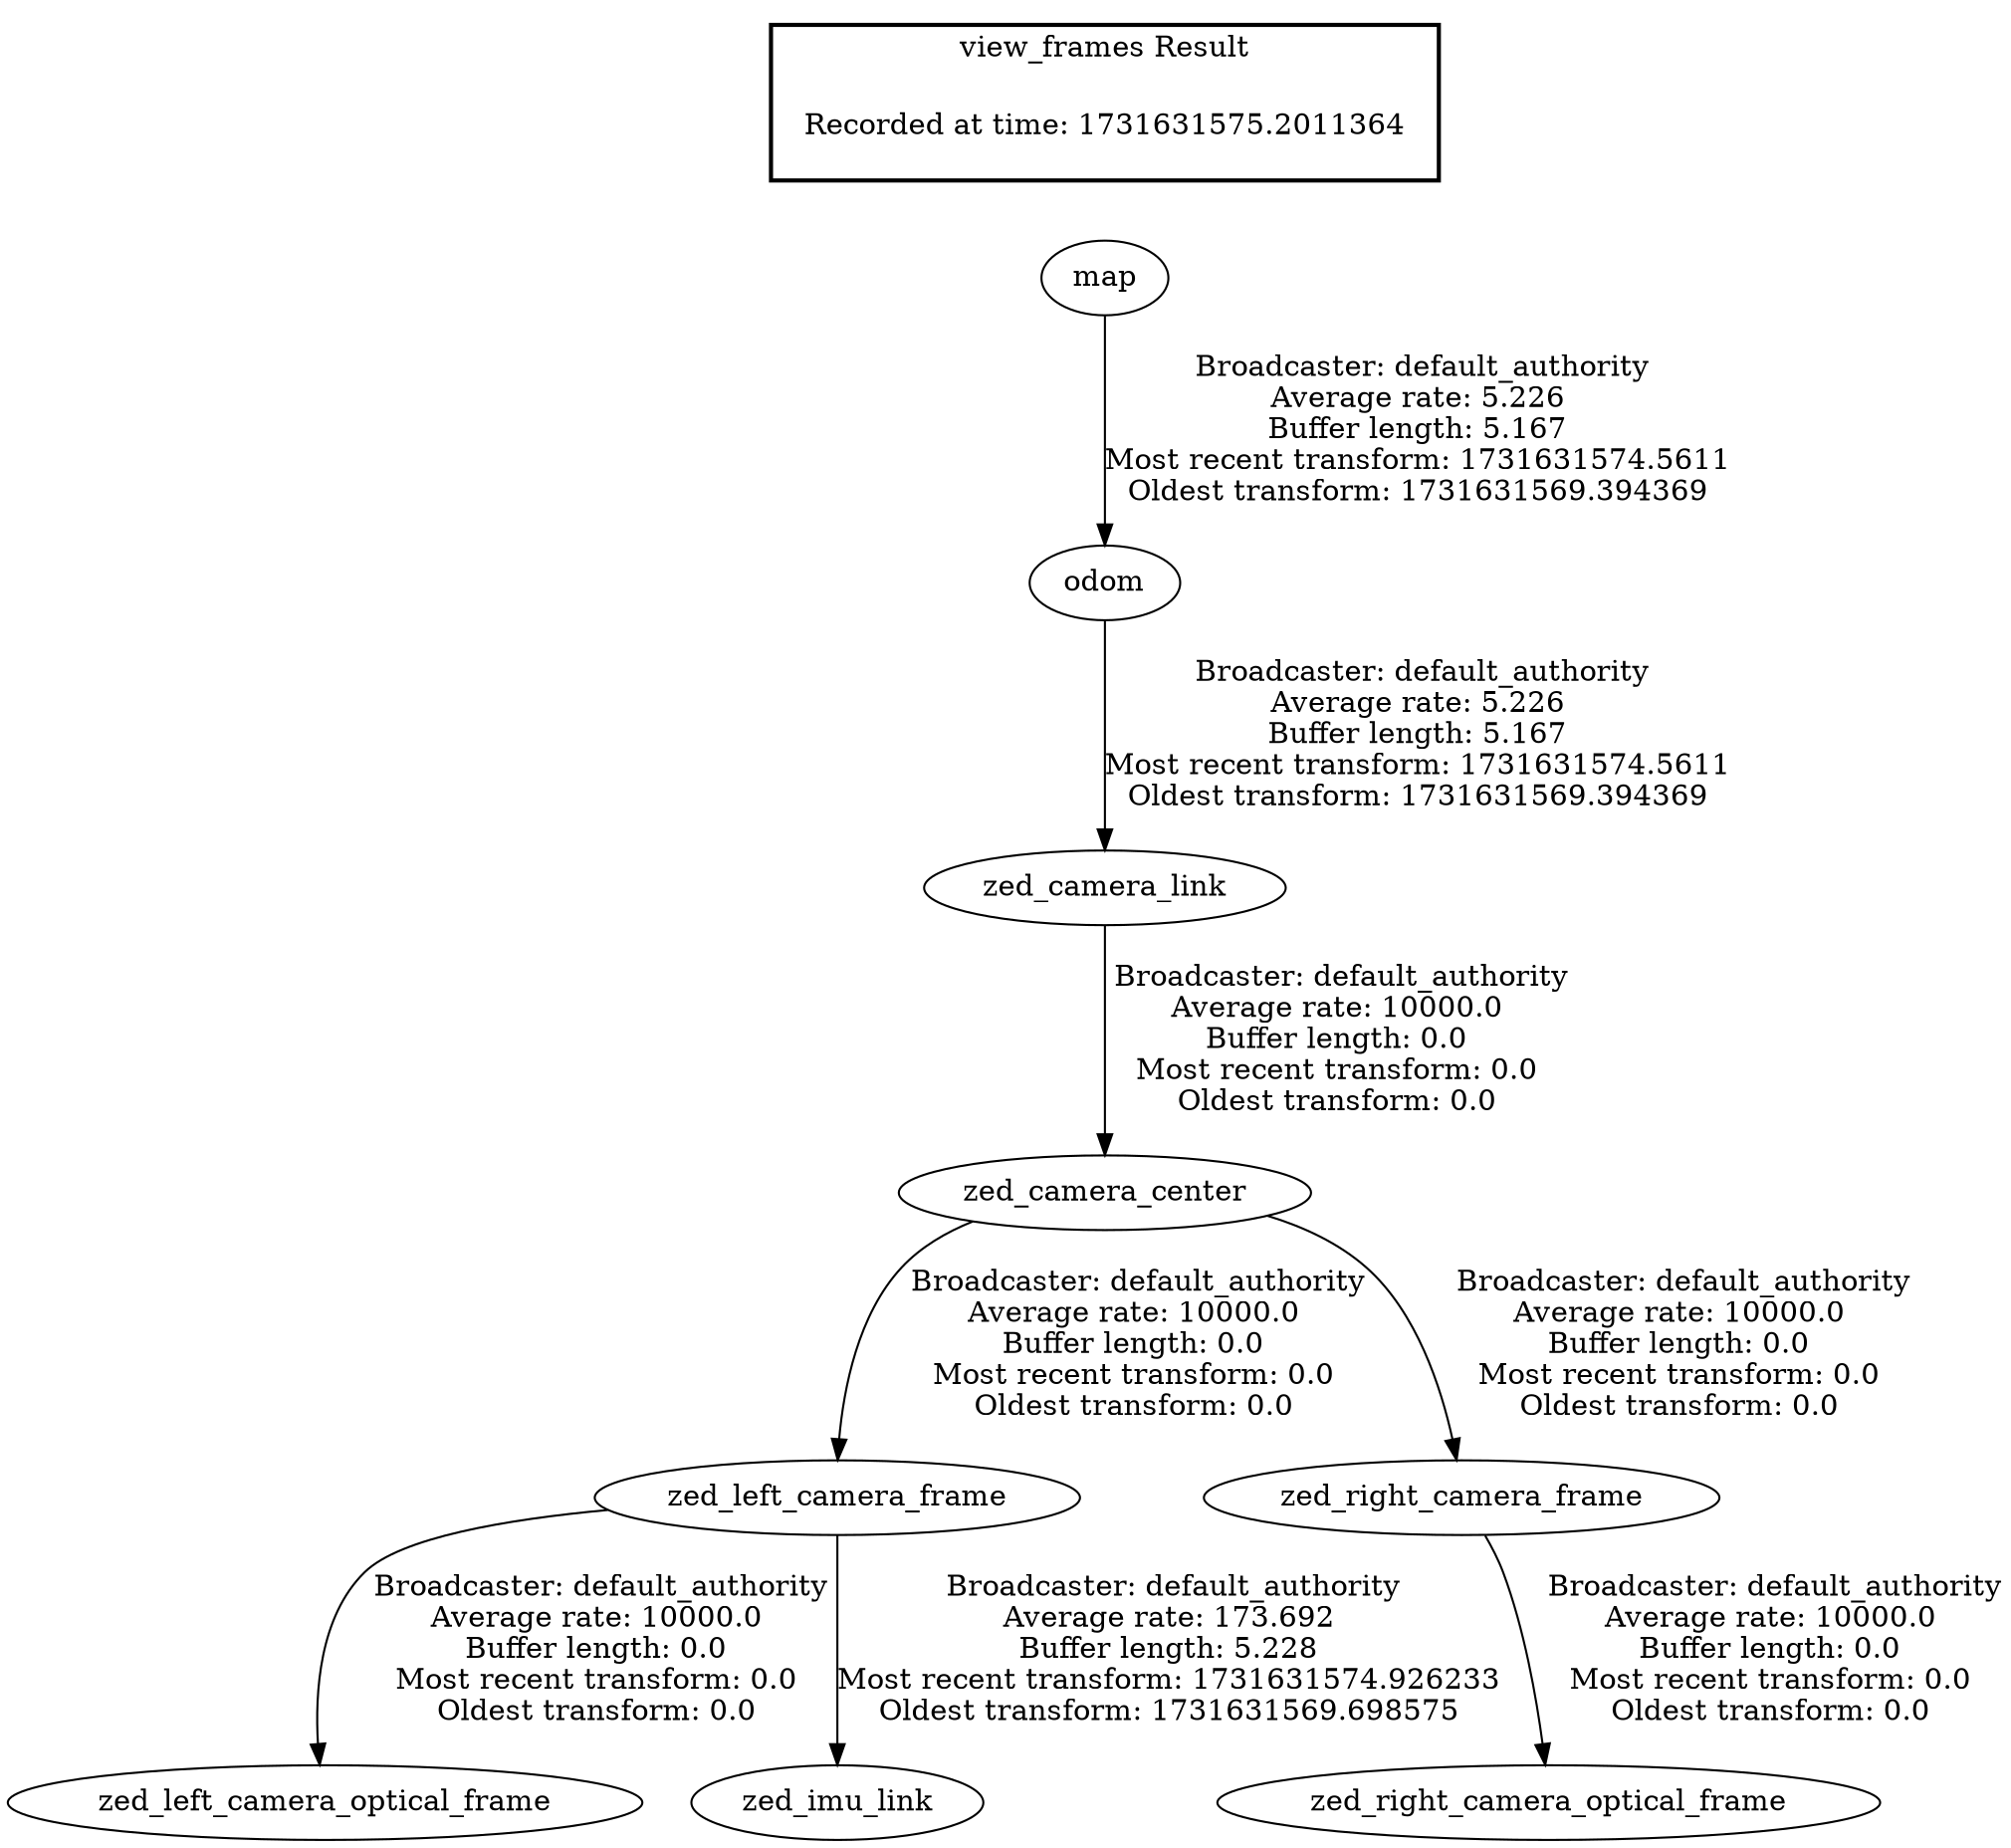 digraph G {
"map" -> "odom"[label=" Broadcaster: default_authority\nAverage rate: 5.226\nBuffer length: 5.167\nMost recent transform: 1731631574.5611\nOldest transform: 1731631569.394369\n"];
"zed_camera_link" -> "zed_camera_center"[label=" Broadcaster: default_authority\nAverage rate: 10000.0\nBuffer length: 0.0\nMost recent transform: 0.0\nOldest transform: 0.0\n"];
"odom" -> "zed_camera_link"[label=" Broadcaster: default_authority\nAverage rate: 5.226\nBuffer length: 5.167\nMost recent transform: 1731631574.5611\nOldest transform: 1731631569.394369\n"];
"zed_camera_center" -> "zed_left_camera_frame"[label=" Broadcaster: default_authority\nAverage rate: 10000.0\nBuffer length: 0.0\nMost recent transform: 0.0\nOldest transform: 0.0\n"];
"zed_left_camera_frame" -> "zed_left_camera_optical_frame"[label=" Broadcaster: default_authority\nAverage rate: 10000.0\nBuffer length: 0.0\nMost recent transform: 0.0\nOldest transform: 0.0\n"];
"zed_camera_center" -> "zed_right_camera_frame"[label=" Broadcaster: default_authority\nAverage rate: 10000.0\nBuffer length: 0.0\nMost recent transform: 0.0\nOldest transform: 0.0\n"];
"zed_right_camera_frame" -> "zed_right_camera_optical_frame"[label=" Broadcaster: default_authority\nAverage rate: 10000.0\nBuffer length: 0.0\nMost recent transform: 0.0\nOldest transform: 0.0\n"];
"zed_left_camera_frame" -> "zed_imu_link"[label=" Broadcaster: default_authority\nAverage rate: 173.692\nBuffer length: 5.228\nMost recent transform: 1731631574.926233\nOldest transform: 1731631569.698575\n"];
edge [style=invis];
 subgraph cluster_legend { style=bold; color=black; label ="view_frames Result";
"Recorded at time: 1731631575.2011364"[ shape=plaintext ] ;
}->"map";
}
